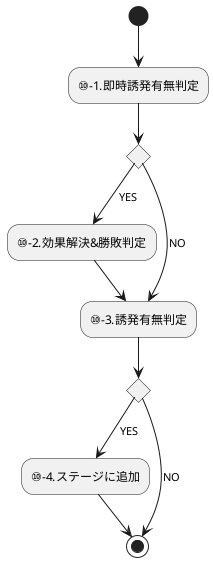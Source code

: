 @startuml
(*) --> "⑩-1.即時誘発有無判定"

if "" then
    -->[YES] "⑩-2.効果解決&勝敗判定"
    --> "⑩-3.誘発有無判定"
else
    -->[NO] "⑩-3.誘発有無判定"
endif

if "" then
    -->[YES] "⑩-4.ステージに追加"
    --> (*)
else
    -->[NO] (*)
endif

@enduml